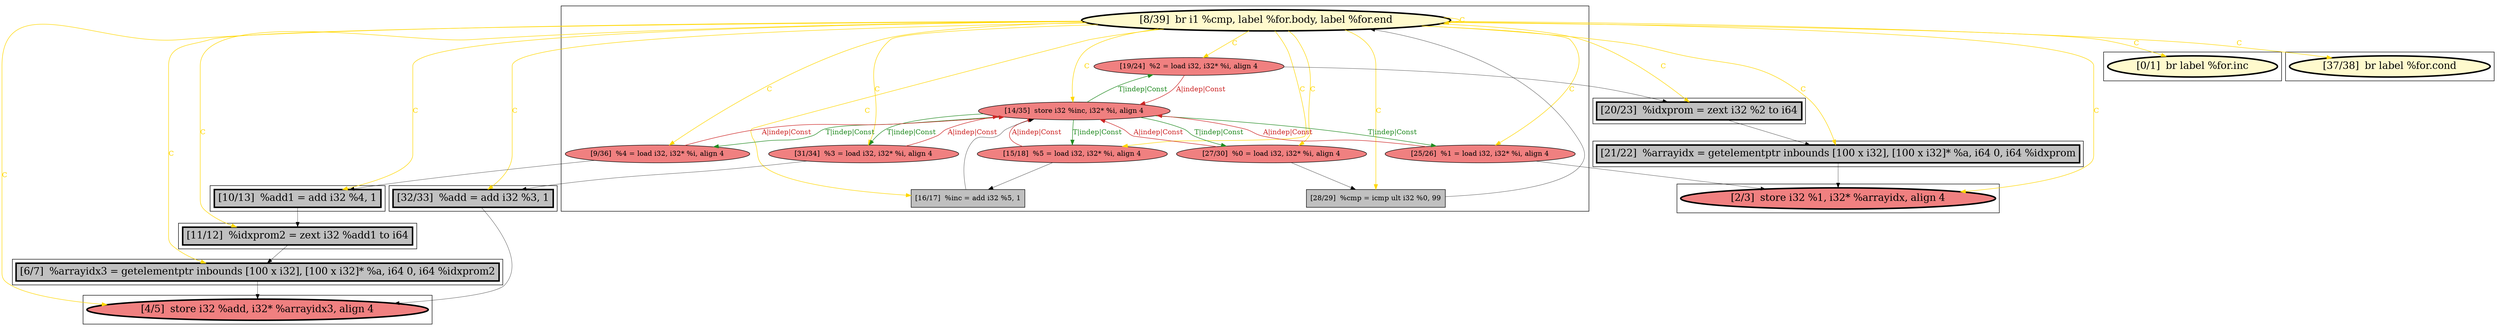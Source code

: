 
digraph G {



node204->node202 [style=solid,color=gold,label="C",penwidth=1.0,fontcolor=gold ]
node204->node204 [style=solid,color=gold,label="C",penwidth=1.0,fontcolor=gold ]
node204->node199 [style=solid,color=gold,label="C",penwidth=1.0,fontcolor=gold ]
node204->node206 [style=solid,color=gold,label="C",penwidth=1.0,fontcolor=gold ]
node206->node202 [style=solid,color=forestgreen,label="T|indep|Const",penwidth=1.0,fontcolor=forestgreen ]
node202->node206 [style=solid,color=firebrick3,label="A|indep|Const",penwidth=1.0,fontcolor=firebrick3 ]
node201->node206 [style=solid,color=firebrick3,label="A|indep|Const",penwidth=1.0,fontcolor=firebrick3 ]
node206->node210 [style=solid,color=forestgreen,label="T|indep|Const",penwidth=1.0,fontcolor=forestgreen ]
node208->node197 [style=solid,color=black,label="",penwidth=0.5,fontcolor=black ]
node206->node201 [style=solid,color=forestgreen,label="T|indep|Const",penwidth=1.0,fontcolor=forestgreen ]
node204->node203 [style=solid,color=gold,label="C",penwidth=1.0,fontcolor=gold ]
node208->node206 [style=solid,color=firebrick3,label="A|indep|Const",penwidth=1.0,fontcolor=firebrick3 ]
node206->node208 [style=solid,color=forestgreen,label="T|indep|Const",penwidth=1.0,fontcolor=forestgreen ]
node213->node199 [style=solid,color=black,label="",penwidth=0.5,fontcolor=black ]
node204->node214 [style=solid,color=gold,label="C",penwidth=1.0,fontcolor=gold ]
node204->node197 [style=solid,color=gold,label="C",penwidth=1.0,fontcolor=gold ]
node204->node201 [style=solid,color=gold,label="C",penwidth=1.0,fontcolor=gold ]
node210->node213 [style=solid,color=black,label="",penwidth=0.5,fontcolor=black ]
node207->node206 [style=solid,color=firebrick3,label="A|indep|Const",penwidth=1.0,fontcolor=firebrick3 ]
node202->node211 [style=solid,color=black,label="",penwidth=0.5,fontcolor=black ]
node204->node196 [style=solid,color=gold,label="C",penwidth=1.0,fontcolor=gold ]
node207->node205 [style=solid,color=black,label="",penwidth=0.5,fontcolor=black ]
node204->node207 [style=solid,color=gold,label="C",penwidth=1.0,fontcolor=gold ]
node204->node215 [style=solid,color=gold,label="C",penwidth=1.0,fontcolor=gold ]
node214->node197 [style=solid,color=black,label="",penwidth=0.5,fontcolor=black ]
node205->node204 [style=solid,color=black,label="",penwidth=0.5,fontcolor=black ]
node204->node212 [style=solid,color=gold,label="C",penwidth=1.0,fontcolor=gold ]
node204->node198 [style=solid,color=gold,label="C",penwidth=1.0,fontcolor=gold ]
node204->node210 [style=solid,color=gold,label="C",penwidth=1.0,fontcolor=gold ]
node212->node198 [style=solid,color=black,label="",penwidth=0.5,fontcolor=black ]
node204->node200 [style=solid,color=gold,label="C",penwidth=1.0,fontcolor=gold ]
node209->node206 [style=solid,color=black,label="",penwidth=0.5,fontcolor=black ]
node204->node213 [style=solid,color=gold,label="C",penwidth=1.0,fontcolor=gold ]
node203->node206 [style=solid,color=firebrick3,label="A|indep|Const",penwidth=1.0,fontcolor=firebrick3 ]
node204->node205 [style=solid,color=gold,label="C",penwidth=1.0,fontcolor=gold ]
node215->node212 [style=solid,color=black,label="",penwidth=0.5,fontcolor=black ]
node201->node215 [style=solid,color=black,label="",penwidth=0.5,fontcolor=black ]
node211->node214 [style=solid,color=black,label="",penwidth=0.5,fontcolor=black ]
node204->node208 [style=solid,color=gold,label="C",penwidth=1.0,fontcolor=gold ]
node198->node199 [style=solid,color=black,label="",penwidth=0.5,fontcolor=black ]
node206->node207 [style=solid,color=forestgreen,label="T|indep|Const",penwidth=1.0,fontcolor=forestgreen ]
node204->node209 [style=solid,color=gold,label="C",penwidth=1.0,fontcolor=gold ]
node204->node211 [style=solid,color=gold,label="C",penwidth=1.0,fontcolor=gold ]
node203->node209 [style=solid,color=black,label="",penwidth=0.5,fontcolor=black ]
node206->node203 [style=solid,color=forestgreen,label="T|indep|Const",penwidth=1.0,fontcolor=forestgreen ]
node210->node206 [style=solid,color=firebrick3,label="A|indep|Const",penwidth=1.0,fontcolor=firebrick3 ]


subgraph cluster10 {


node215 [penwidth=3.0,fontsize=20,fillcolor=grey,label="[10/13]  %add1 = add i32 %4, 1",shape=rectangle,style=filled ]



}

subgraph cluster9 {


node214 [penwidth=3.0,fontsize=20,fillcolor=grey,label="[21/22]  %arrayidx = getelementptr inbounds [100 x i32], [100 x i32]* %a, i64 0, i64 %idxprom",shape=rectangle,style=filled ]



}

subgraph cluster8 {


node213 [penwidth=3.0,fontsize=20,fillcolor=grey,label="[32/33]  %add = add i32 %3, 1",shape=rectangle,style=filled ]



}

subgraph cluster7 {


node212 [penwidth=3.0,fontsize=20,fillcolor=grey,label="[11/12]  %idxprom2 = zext i32 %add1 to i64",shape=rectangle,style=filled ]



}

subgraph cluster6 {


node211 [penwidth=3.0,fontsize=20,fillcolor=grey,label="[20/23]  %idxprom = zext i32 %2 to i64",shape=rectangle,style=filled ]



}

subgraph cluster0 {


node196 [penwidth=3.0,fontsize=20,fillcolor=lemonchiffon,label="[0/1]  br label %for.inc",shape=ellipse,style=filled ]



}

subgraph cluster5 {


node210 [fillcolor=lightcoral,label="[31/34]  %3 = load i32, i32* %i, align 4",shape=ellipse,style=filled ]
node209 [fillcolor=grey,label="[16/17]  %inc = add i32 %5, 1",shape=rectangle,style=filled ]
node208 [fillcolor=lightcoral,label="[25/26]  %1 = load i32, i32* %i, align 4",shape=ellipse,style=filled ]
node207 [fillcolor=lightcoral,label="[27/30]  %0 = load i32, i32* %i, align 4",shape=ellipse,style=filled ]
node202 [fillcolor=lightcoral,label="[19/24]  %2 = load i32, i32* %i, align 4",shape=ellipse,style=filled ]
node201 [fillcolor=lightcoral,label="[9/36]  %4 = load i32, i32* %i, align 4",shape=ellipse,style=filled ]
node203 [fillcolor=lightcoral,label="[15/18]  %5 = load i32, i32* %i, align 4",shape=ellipse,style=filled ]
node205 [fillcolor=grey,label="[28/29]  %cmp = icmp ult i32 %0, 99",shape=rectangle,style=filled ]
node204 [penwidth=3.0,fontsize=20,fillcolor=lemonchiffon,label="[8/39]  br i1 %cmp, label %for.body, label %for.end",shape=ellipse,style=filled ]
node206 [fillcolor=lightcoral,label="[14/35]  store i32 %inc, i32* %i, align 4",shape=ellipse,style=filled ]



}

subgraph cluster1 {


node197 [penwidth=3.0,fontsize=20,fillcolor=lightcoral,label="[2/3]  store i32 %1, i32* %arrayidx, align 4",shape=ellipse,style=filled ]



}

subgraph cluster2 {


node198 [penwidth=3.0,fontsize=20,fillcolor=grey,label="[6/7]  %arrayidx3 = getelementptr inbounds [100 x i32], [100 x i32]* %a, i64 0, i64 %idxprom2",shape=rectangle,style=filled ]



}

subgraph cluster3 {


node199 [penwidth=3.0,fontsize=20,fillcolor=lightcoral,label="[4/5]  store i32 %add, i32* %arrayidx3, align 4",shape=ellipse,style=filled ]



}

subgraph cluster4 {


node200 [penwidth=3.0,fontsize=20,fillcolor=lemonchiffon,label="[37/38]  br label %for.cond",shape=ellipse,style=filled ]



}

}
